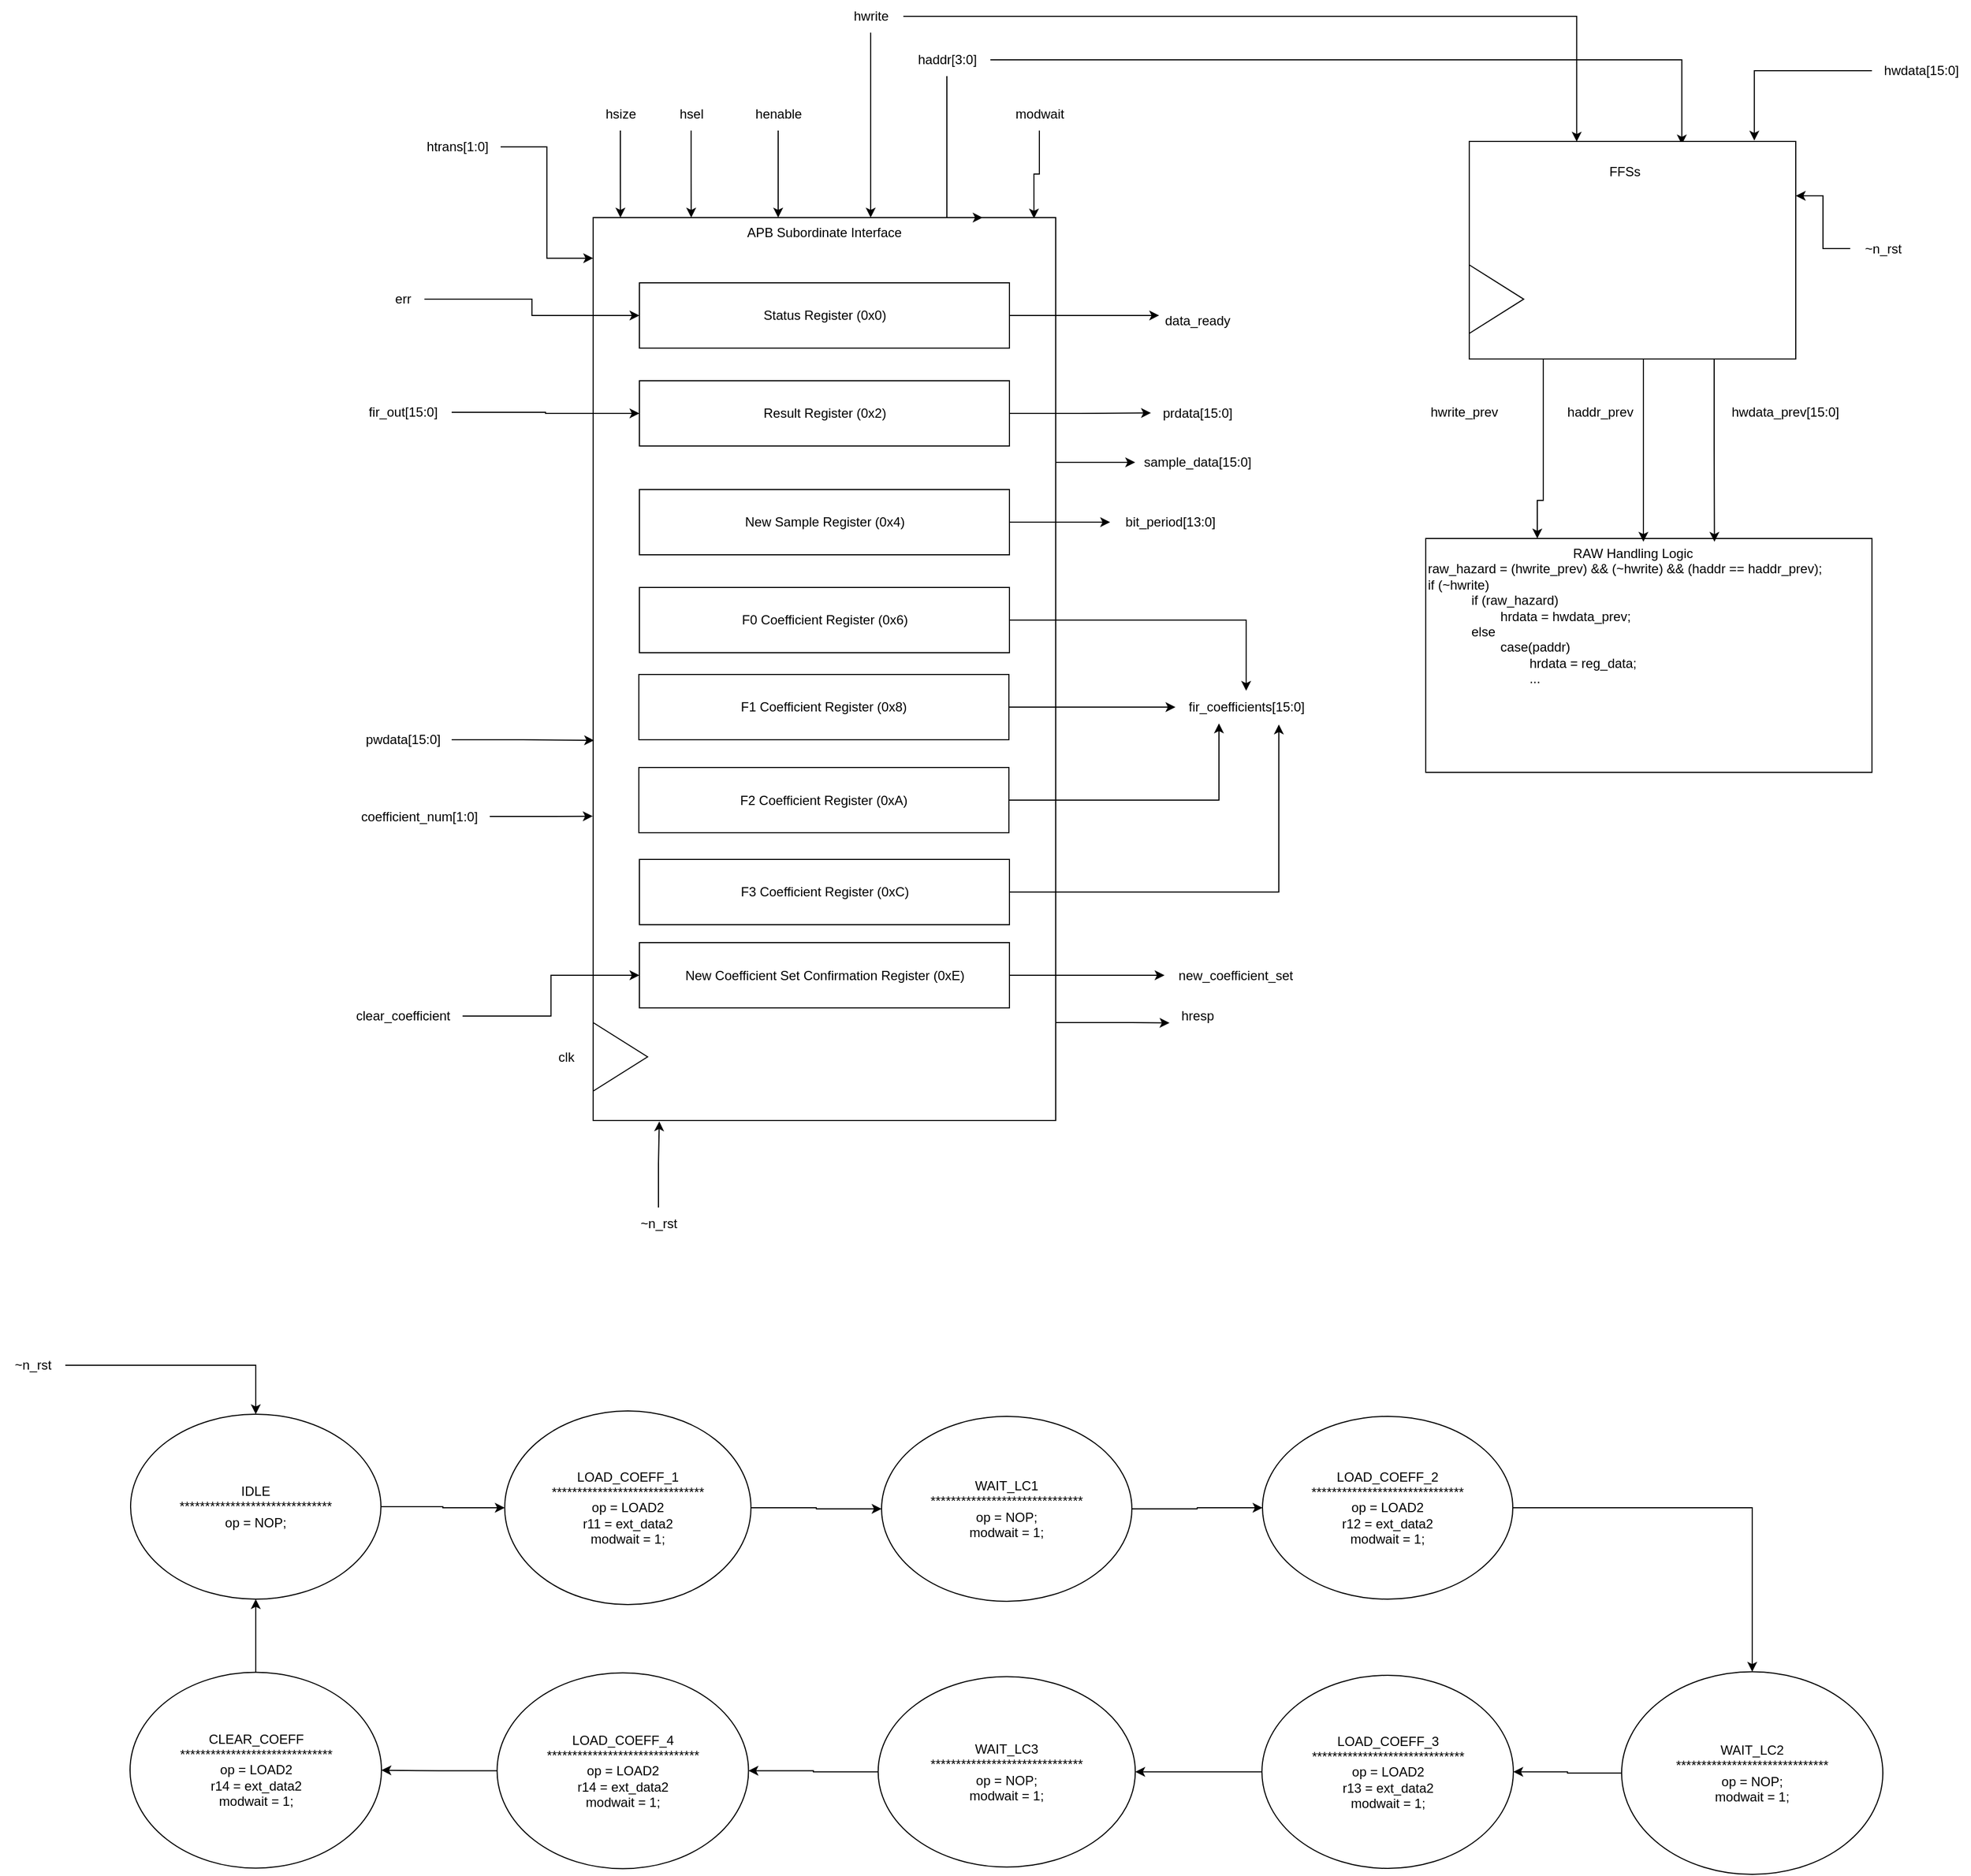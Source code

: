 <mxfile version="26.1.3">
  <diagram name="Page-1" id="P24K-qhNfImgQtz_AjTO">
    <mxGraphModel dx="5625" dy="1458" grid="1" gridSize="10" guides="1" tooltips="1" connect="1" arrows="1" fold="1" page="1" pageScale="1" pageWidth="850" pageHeight="1100" math="0" shadow="0">
      <root>
        <mxCell id="0" />
        <mxCell id="1" parent="0" />
        <mxCell id="o1OYObT5BuMIY8ksVBpy-1" value="clk" style="text;html=1;align=center;verticalAlign=middle;resizable=0;points=[];autosize=1;strokeColor=none;fillColor=none;" parent="1" vertex="1">
          <mxGeometry x="-950" y="1926.5" width="40" height="30" as="geometry" />
        </mxCell>
        <mxCell id="o1OYObT5BuMIY8ksVBpy-2" value="~n_rst" style="text;html=1;align=center;verticalAlign=middle;resizable=0;points=[];autosize=1;strokeColor=none;fillColor=none;" parent="1" vertex="1">
          <mxGeometry x="-875" y="2080" width="60" height="30" as="geometry" />
        </mxCell>
        <mxCell id="o1OYObT5BuMIY8ksVBpy-3" value="&lt;div&gt;APB Subordinate Interface&lt;/div&gt;" style="rounded=0;whiteSpace=wrap;html=1;align=center;verticalAlign=top;" parent="1" vertex="1">
          <mxGeometry x="-905" y="1170" width="425" height="830" as="geometry" />
        </mxCell>
        <mxCell id="o1OYObT5BuMIY8ksVBpy-4" value="" style="triangle;whiteSpace=wrap;html=1;" parent="1" vertex="1">
          <mxGeometry x="-905" y="1910" width="50" height="63" as="geometry" />
        </mxCell>
        <mxCell id="o1OYObT5BuMIY8ksVBpy-5" style="edgeStyle=orthogonalEdgeStyle;rounded=0;orthogonalLoop=1;jettySize=auto;html=1;entryX=0.143;entryY=1.001;entryDx=0;entryDy=0;entryPerimeter=0;" parent="1" source="o1OYObT5BuMIY8ksVBpy-2" target="o1OYObT5BuMIY8ksVBpy-3" edge="1">
          <mxGeometry relative="1" as="geometry" />
        </mxCell>
        <mxCell id="o1OYObT5BuMIY8ksVBpy-6" value="Status Register (0x0)" style="rounded=0;whiteSpace=wrap;html=1;" parent="1" vertex="1">
          <mxGeometry x="-862.5" y="1230" width="340" height="60" as="geometry" />
        </mxCell>
        <mxCell id="o1OYObT5BuMIY8ksVBpy-7" value="Result Register (0x2)" style="rounded=0;whiteSpace=wrap;html=1;" parent="1" vertex="1">
          <mxGeometry x="-862.5" y="1320" width="340" height="60" as="geometry" />
        </mxCell>
        <mxCell id="o1OYObT5BuMIY8ksVBpy-8" style="edgeStyle=orthogonalEdgeStyle;rounded=0;orthogonalLoop=1;jettySize=auto;html=1;" parent="1" source="o1OYObT5BuMIY8ksVBpy-9" target="o1OYObT5BuMIY8ksVBpy-32" edge="1">
          <mxGeometry relative="1" as="geometry" />
        </mxCell>
        <mxCell id="o1OYObT5BuMIY8ksVBpy-9" value="New Sample Register (0x4)" style="rounded=0;whiteSpace=wrap;html=1;" parent="1" vertex="1">
          <mxGeometry x="-862.5" y="1420" width="340" height="60" as="geometry" />
        </mxCell>
        <mxCell id="o1OYObT5BuMIY8ksVBpy-10" style="edgeStyle=orthogonalEdgeStyle;rounded=0;orthogonalLoop=1;jettySize=auto;html=1;" parent="1" source="o1OYObT5BuMIY8ksVBpy-11" target="o1OYObT5BuMIY8ksVBpy-33" edge="1">
          <mxGeometry relative="1" as="geometry" />
        </mxCell>
        <mxCell id="o1OYObT5BuMIY8ksVBpy-11" value="F0 Coefficient Register (0x6)" style="rounded=0;whiteSpace=wrap;html=1;" parent="1" vertex="1">
          <mxGeometry x="-862.5" y="1510" width="340" height="60" as="geometry" />
        </mxCell>
        <mxCell id="o1OYObT5BuMIY8ksVBpy-13" style="edgeStyle=orthogonalEdgeStyle;rounded=0;orthogonalLoop=1;jettySize=auto;html=1;entryX=0;entryY=0.5;entryDx=0;entryDy=0;" parent="1" source="o1OYObT5BuMIY8ksVBpy-14" target="o1OYObT5BuMIY8ksVBpy-6" edge="1">
          <mxGeometry relative="1" as="geometry" />
        </mxCell>
        <mxCell id="o1OYObT5BuMIY8ksVBpy-14" value="err" style="text;html=1;align=center;verticalAlign=middle;resizable=0;points=[];autosize=1;strokeColor=none;fillColor=none;" parent="1" vertex="1">
          <mxGeometry x="-1100" y="1230" width="40" height="30" as="geometry" />
        </mxCell>
        <mxCell id="o1OYObT5BuMIY8ksVBpy-15" value="sample_data[15:0]" style="text;html=1;align=center;verticalAlign=middle;resizable=0;points=[];autosize=1;strokeColor=none;fillColor=none;" parent="1" vertex="1">
          <mxGeometry x="-410" y="1380" width="120" height="30" as="geometry" />
        </mxCell>
        <mxCell id="o1OYObT5BuMIY8ksVBpy-18" style="edgeStyle=orthogonalEdgeStyle;rounded=0;orthogonalLoop=1;jettySize=auto;html=1;entryX=0;entryY=0.5;entryDx=0;entryDy=0;" parent="1" source="JW7BccXnfLLCZpJVobOL-10" target="o1OYObT5BuMIY8ksVBpy-7" edge="1">
          <mxGeometry relative="1" as="geometry">
            <mxPoint x="-1020" y="1365" as="sourcePoint" />
            <mxPoint x="-940" y="1350" as="targetPoint" />
            <Array as="points" />
          </mxGeometry>
        </mxCell>
        <mxCell id="o1OYObT5BuMIY8ksVBpy-20" value="hsel" style="text;html=1;align=center;verticalAlign=middle;resizable=0;points=[];autosize=1;strokeColor=none;fillColor=none;" parent="1" vertex="1">
          <mxGeometry x="-840" y="1060" width="50" height="30" as="geometry" />
        </mxCell>
        <mxCell id="LpoQ7QQkOEqiTwrf-mtN-4" style="edgeStyle=orthogonalEdgeStyle;rounded=0;orthogonalLoop=1;jettySize=auto;html=1;entryX=0.651;entryY=0.014;entryDx=0;entryDy=0;entryPerimeter=0;" parent="1" source="o1OYObT5BuMIY8ksVBpy-21" target="LpoQ7QQkOEqiTwrf-mtN-5" edge="1">
          <mxGeometry relative="1" as="geometry">
            <mxPoint x="95" y="1090" as="targetPoint" />
          </mxGeometry>
        </mxCell>
        <mxCell id="o1OYObT5BuMIY8ksVBpy-21" value="haddr[3:0]" style="text;html=1;align=center;verticalAlign=middle;resizable=0;points=[];autosize=1;strokeColor=none;fillColor=none;" parent="1" vertex="1">
          <mxGeometry x="-620" y="1010" width="80" height="30" as="geometry" />
        </mxCell>
        <mxCell id="o1OYObT5BuMIY8ksVBpy-22" style="edgeStyle=orthogonalEdgeStyle;rounded=0;orthogonalLoop=1;jettySize=auto;html=1;" parent="1" source="o1OYObT5BuMIY8ksVBpy-23" target="o1OYObT5BuMIY8ksVBpy-3" edge="1">
          <mxGeometry relative="1" as="geometry">
            <Array as="points">
              <mxPoint x="-735" y="1150" />
              <mxPoint x="-735" y="1150" />
            </Array>
          </mxGeometry>
        </mxCell>
        <mxCell id="o1OYObT5BuMIY8ksVBpy-23" value="henable" style="text;html=1;align=center;verticalAlign=middle;resizable=0;points=[];autosize=1;strokeColor=none;fillColor=none;" parent="1" vertex="1">
          <mxGeometry x="-770" y="1060" width="70" height="30" as="geometry" />
        </mxCell>
        <mxCell id="o1OYObT5BuMIY8ksVBpy-24" style="edgeStyle=orthogonalEdgeStyle;rounded=0;orthogonalLoop=1;jettySize=auto;html=1;" parent="1" source="o1OYObT5BuMIY8ksVBpy-25" target="o1OYObT5BuMIY8ksVBpy-3" edge="1">
          <mxGeometry relative="1" as="geometry">
            <Array as="points">
              <mxPoint x="-650" y="1160" />
              <mxPoint x="-650" y="1160" />
            </Array>
          </mxGeometry>
        </mxCell>
        <mxCell id="LpoQ7QQkOEqiTwrf-mtN-3" style="edgeStyle=orthogonalEdgeStyle;rounded=0;orthogonalLoop=1;jettySize=auto;html=1;entryX=0.329;entryY=0.001;entryDx=0;entryDy=0;entryPerimeter=0;" parent="1" source="o1OYObT5BuMIY8ksVBpy-25" target="LpoQ7QQkOEqiTwrf-mtN-5" edge="1">
          <mxGeometry relative="1" as="geometry">
            <mxPoint y="1080" as="targetPoint" />
            <Array as="points">
              <mxPoint x="-1" y="985" />
            </Array>
          </mxGeometry>
        </mxCell>
        <mxCell id="o1OYObT5BuMIY8ksVBpy-25" value="hwrite" style="text;html=1;align=center;verticalAlign=middle;resizable=0;points=[];autosize=1;strokeColor=none;fillColor=none;" parent="1" vertex="1">
          <mxGeometry x="-680" y="970" width="60" height="30" as="geometry" />
        </mxCell>
        <mxCell id="o1OYObT5BuMIY8ksVBpy-28" value="pwdata[15:0]" style="text;html=1;align=center;verticalAlign=middle;resizable=0;points=[];autosize=1;strokeColor=none;fillColor=none;" parent="1" vertex="1">
          <mxGeometry x="-1125" y="1635" width="90" height="30" as="geometry" />
        </mxCell>
        <mxCell id="o1OYObT5BuMIY8ksVBpy-29" value="prdata[15:0]" style="text;html=1;align=center;verticalAlign=middle;resizable=0;points=[];autosize=1;strokeColor=none;fillColor=none;" parent="1" vertex="1">
          <mxGeometry x="-395" y="1335" width="90" height="30" as="geometry" />
        </mxCell>
        <mxCell id="o1OYObT5BuMIY8ksVBpy-30" value="hresp" style="text;html=1;align=center;verticalAlign=middle;resizable=0;points=[];autosize=1;strokeColor=none;fillColor=none;" parent="1" vertex="1">
          <mxGeometry x="-375" y="1889" width="50" height="30" as="geometry" />
        </mxCell>
        <mxCell id="o1OYObT5BuMIY8ksVBpy-31" value="data_ready" style="text;html=1;align=center;verticalAlign=middle;resizable=0;points=[];autosize=1;strokeColor=none;fillColor=none;" parent="1" vertex="1">
          <mxGeometry x="-390" y="1250" width="80" height="30" as="geometry" />
        </mxCell>
        <mxCell id="o1OYObT5BuMIY8ksVBpy-32" value="bit_period[13:0]" style="text;html=1;align=center;verticalAlign=middle;resizable=0;points=[];autosize=1;strokeColor=none;fillColor=none;" parent="1" vertex="1">
          <mxGeometry x="-430" y="1435" width="110" height="30" as="geometry" />
        </mxCell>
        <mxCell id="o1OYObT5BuMIY8ksVBpy-33" value="fir_coefficients[15:0]" style="text;html=1;align=center;verticalAlign=middle;resizable=0;points=[];autosize=1;strokeColor=none;fillColor=none;" parent="1" vertex="1">
          <mxGeometry x="-370" y="1605" width="130" height="30" as="geometry" />
        </mxCell>
        <mxCell id="o1OYObT5BuMIY8ksVBpy-34" style="edgeStyle=orthogonalEdgeStyle;rounded=0;orthogonalLoop=1;jettySize=auto;html=1;entryX=0.842;entryY=0;entryDx=0;entryDy=0;entryPerimeter=0;" parent="1" source="o1OYObT5BuMIY8ksVBpy-21" target="o1OYObT5BuMIY8ksVBpy-3" edge="1">
          <mxGeometry relative="1" as="geometry">
            <Array as="points">
              <mxPoint x="-580" y="1170" />
            </Array>
          </mxGeometry>
        </mxCell>
        <mxCell id="o1OYObT5BuMIY8ksVBpy-35" style="edgeStyle=orthogonalEdgeStyle;rounded=0;orthogonalLoop=1;jettySize=auto;html=1;entryX=0.212;entryY=0;entryDx=0;entryDy=0;entryPerimeter=0;" parent="1" source="o1OYObT5BuMIY8ksVBpy-20" target="o1OYObT5BuMIY8ksVBpy-3" edge="1">
          <mxGeometry relative="1" as="geometry" />
        </mxCell>
        <mxCell id="o1OYObT5BuMIY8ksVBpy-37" style="edgeStyle=orthogonalEdgeStyle;rounded=0;orthogonalLoop=1;jettySize=auto;html=1;exitX=1;exitY=0.5;exitDx=0;exitDy=0;entryX=0.063;entryY=0.333;entryDx=0;entryDy=0;entryPerimeter=0;" parent="1" source="o1OYObT5BuMIY8ksVBpy-6" target="o1OYObT5BuMIY8ksVBpy-31" edge="1">
          <mxGeometry relative="1" as="geometry">
            <mxPoint x="-522.5" y="1630" as="sourcePoint" />
          </mxGeometry>
        </mxCell>
        <mxCell id="o1OYObT5BuMIY8ksVBpy-38" style="edgeStyle=orthogonalEdgeStyle;rounded=0;orthogonalLoop=1;jettySize=auto;html=1;exitX=1;exitY=1;exitDx=0;exitDy=0;entryX=-0.009;entryY=0.71;entryDx=0;entryDy=0;entryPerimeter=0;" parent="1" source="o1OYObT5BuMIY8ksVBpy-3" target="o1OYObT5BuMIY8ksVBpy-30" edge="1">
          <mxGeometry relative="1" as="geometry">
            <Array as="points">
              <mxPoint x="-480" y="1910" />
              <mxPoint x="-410" y="1910" />
            </Array>
          </mxGeometry>
        </mxCell>
        <mxCell id="o1OYObT5BuMIY8ksVBpy-39" style="edgeStyle=orthogonalEdgeStyle;rounded=0;orthogonalLoop=1;jettySize=auto;html=1;exitX=1;exitY=0.5;exitDx=0;exitDy=0;entryX=0.028;entryY=0.486;entryDx=0;entryDy=0;entryPerimeter=0;" parent="1" source="o1OYObT5BuMIY8ksVBpy-7" target="o1OYObT5BuMIY8ksVBpy-29" edge="1">
          <mxGeometry relative="1" as="geometry" />
        </mxCell>
        <mxCell id="JW7BccXnfLLCZpJVobOL-7" style="edgeStyle=orthogonalEdgeStyle;rounded=0;orthogonalLoop=1;jettySize=auto;html=1;" parent="1" source="o1OYObT5BuMIY8ksVBpy-41" target="o1OYObT5BuMIY8ksVBpy-33" edge="1">
          <mxGeometry relative="1" as="geometry" />
        </mxCell>
        <mxCell id="o1OYObT5BuMIY8ksVBpy-41" value="F1 Coefficient Register (0x8)" style="rounded=0;whiteSpace=wrap;html=1;" parent="1" vertex="1">
          <mxGeometry x="-863" y="1590" width="340" height="60" as="geometry" />
        </mxCell>
        <mxCell id="JW7BccXnfLLCZpJVobOL-8" style="edgeStyle=orthogonalEdgeStyle;rounded=0;orthogonalLoop=1;jettySize=auto;html=1;" parent="1" source="o1OYObT5BuMIY8ksVBpy-42" target="o1OYObT5BuMIY8ksVBpy-33" edge="1">
          <mxGeometry relative="1" as="geometry">
            <mxPoint x="-340" y="1640" as="targetPoint" />
            <Array as="points">
              <mxPoint x="-330" y="1706" />
            </Array>
          </mxGeometry>
        </mxCell>
        <mxCell id="o1OYObT5BuMIY8ksVBpy-42" value="F2 Coefficient Register (0xA)" style="rounded=0;whiteSpace=wrap;html=1;" parent="1" vertex="1">
          <mxGeometry x="-863" y="1675.5" width="340" height="60" as="geometry" />
        </mxCell>
        <mxCell id="o1OYObT5BuMIY8ksVBpy-43" value="F3 Coefficient Register (0xC)" style="rounded=0;whiteSpace=wrap;html=1;" parent="1" vertex="1">
          <mxGeometry x="-862.5" y="1760" width="340" height="60" as="geometry" />
        </mxCell>
        <mxCell id="JW7BccXnfLLCZpJVobOL-14" style="edgeStyle=orthogonalEdgeStyle;rounded=0;orthogonalLoop=1;jettySize=auto;html=1;" parent="1" source="o1OYObT5BuMIY8ksVBpy-44" target="JW7BccXnfLLCZpJVobOL-15" edge="1">
          <mxGeometry relative="1" as="geometry">
            <mxPoint x="-390" y="1866.5" as="targetPoint" />
          </mxGeometry>
        </mxCell>
        <mxCell id="o1OYObT5BuMIY8ksVBpy-44" value="New Coefficient Set Confirmation Register (0xE)" style="rounded=0;whiteSpace=wrap;html=1;" parent="1" vertex="1">
          <mxGeometry x="-862.5" y="1836.5" width="340" height="60" as="geometry" />
        </mxCell>
        <mxCell id="JW7BccXnfLLCZpJVobOL-1" value="hsize" style="text;html=1;align=center;verticalAlign=middle;resizable=0;points=[];autosize=1;strokeColor=none;fillColor=none;" parent="1" vertex="1">
          <mxGeometry x="-905" y="1060" width="50" height="30" as="geometry" />
        </mxCell>
        <mxCell id="JW7BccXnfLLCZpJVobOL-2" style="edgeStyle=orthogonalEdgeStyle;rounded=0;orthogonalLoop=1;jettySize=auto;html=1;entryX=0.059;entryY=0;entryDx=0;entryDy=0;entryPerimeter=0;" parent="1" source="JW7BccXnfLLCZpJVobOL-1" target="o1OYObT5BuMIY8ksVBpy-3" edge="1">
          <mxGeometry relative="1" as="geometry" />
        </mxCell>
        <mxCell id="JW7BccXnfLLCZpJVobOL-3" value="htrans[1:0]" style="text;html=1;align=center;verticalAlign=middle;resizable=0;points=[];autosize=1;strokeColor=none;fillColor=none;" parent="1" vertex="1">
          <mxGeometry x="-1070" y="1090" width="80" height="30" as="geometry" />
        </mxCell>
        <mxCell id="JW7BccXnfLLCZpJVobOL-4" style="edgeStyle=orthogonalEdgeStyle;rounded=0;orthogonalLoop=1;jettySize=auto;html=1;entryX=0;entryY=0.045;entryDx=0;entryDy=0;entryPerimeter=0;" parent="1" source="JW7BccXnfLLCZpJVobOL-3" target="o1OYObT5BuMIY8ksVBpy-3" edge="1">
          <mxGeometry relative="1" as="geometry" />
        </mxCell>
        <mxCell id="JW7BccXnfLLCZpJVobOL-5" value="modwait" style="text;html=1;align=center;verticalAlign=middle;resizable=0;points=[];autosize=1;strokeColor=none;fillColor=none;" parent="1" vertex="1">
          <mxGeometry x="-530" y="1060" width="70" height="30" as="geometry" />
        </mxCell>
        <mxCell id="JW7BccXnfLLCZpJVobOL-6" style="edgeStyle=orthogonalEdgeStyle;rounded=0;orthogonalLoop=1;jettySize=auto;html=1;entryX=0.953;entryY=0.001;entryDx=0;entryDy=0;entryPerimeter=0;" parent="1" source="JW7BccXnfLLCZpJVobOL-5" target="o1OYObT5BuMIY8ksVBpy-3" edge="1">
          <mxGeometry relative="1" as="geometry" />
        </mxCell>
        <mxCell id="JW7BccXnfLLCZpJVobOL-9" style="edgeStyle=orthogonalEdgeStyle;rounded=0;orthogonalLoop=1;jettySize=auto;html=1;entryX=0.731;entryY=1.033;entryDx=0;entryDy=0;entryPerimeter=0;" parent="1" source="o1OYObT5BuMIY8ksVBpy-43" target="o1OYObT5BuMIY8ksVBpy-33" edge="1">
          <mxGeometry relative="1" as="geometry" />
        </mxCell>
        <mxCell id="JW7BccXnfLLCZpJVobOL-10" value="fir_out[15:0]" style="text;html=1;align=center;verticalAlign=middle;resizable=0;points=[];autosize=1;strokeColor=none;fillColor=none;" parent="1" vertex="1">
          <mxGeometry x="-1125" y="1334" width="90" height="30" as="geometry" />
        </mxCell>
        <mxCell id="JW7BccXnfLLCZpJVobOL-11" value="coefficient_num[1:0]" style="text;html=1;align=center;verticalAlign=middle;resizable=0;points=[];autosize=1;strokeColor=none;fillColor=none;" parent="1" vertex="1">
          <mxGeometry x="-1130" y="1705.5" width="130" height="30" as="geometry" />
        </mxCell>
        <mxCell id="JW7BccXnfLLCZpJVobOL-13" style="edgeStyle=orthogonalEdgeStyle;rounded=0;orthogonalLoop=1;jettySize=auto;html=1;entryX=0;entryY=0.5;entryDx=0;entryDy=0;" parent="1" source="JW7BccXnfLLCZpJVobOL-12" target="o1OYObT5BuMIY8ksVBpy-44" edge="1">
          <mxGeometry relative="1" as="geometry" />
        </mxCell>
        <mxCell id="JW7BccXnfLLCZpJVobOL-12" value="clear_coefficient" style="text;html=1;align=center;verticalAlign=middle;resizable=0;points=[];autosize=1;strokeColor=none;fillColor=none;" parent="1" vertex="1">
          <mxGeometry x="-1135" y="1889" width="110" height="30" as="geometry" />
        </mxCell>
        <mxCell id="JW7BccXnfLLCZpJVobOL-15" value="new_coefficient_set" style="text;html=1;align=center;verticalAlign=middle;resizable=0;points=[];autosize=1;strokeColor=none;fillColor=none;" parent="1" vertex="1">
          <mxGeometry x="-380" y="1851.5" width="130" height="30" as="geometry" />
        </mxCell>
        <mxCell id="JW7BccXnfLLCZpJVobOL-19" style="edgeStyle=orthogonalEdgeStyle;rounded=0;orthogonalLoop=1;jettySize=auto;html=1;entryX=-0.001;entryY=0.663;entryDx=0;entryDy=0;entryPerimeter=0;" parent="1" source="JW7BccXnfLLCZpJVobOL-11" target="o1OYObT5BuMIY8ksVBpy-3" edge="1">
          <mxGeometry relative="1" as="geometry" />
        </mxCell>
        <mxCell id="JW7BccXnfLLCZpJVobOL-20" style="edgeStyle=orthogonalEdgeStyle;rounded=0;orthogonalLoop=1;jettySize=auto;html=1;entryX=0.002;entryY=0.579;entryDx=0;entryDy=0;entryPerimeter=0;" parent="1" source="o1OYObT5BuMIY8ksVBpy-28" target="o1OYObT5BuMIY8ksVBpy-3" edge="1">
          <mxGeometry relative="1" as="geometry" />
        </mxCell>
        <mxCell id="fwudxveZ5-e4nDieEfGb-2" style="edgeStyle=orthogonalEdgeStyle;rounded=0;orthogonalLoop=1;jettySize=auto;html=1;exitX=1;exitY=0.25;exitDx=0;exitDy=0;entryX=0.025;entryY=0.5;entryDx=0;entryDy=0;entryPerimeter=0;" parent="1" source="o1OYObT5BuMIY8ksVBpy-3" target="o1OYObT5BuMIY8ksVBpy-15" edge="1">
          <mxGeometry relative="1" as="geometry">
            <Array as="points">
              <mxPoint x="-480" y="1395" />
            </Array>
          </mxGeometry>
        </mxCell>
        <mxCell id="LpoQ7QQkOEqiTwrf-mtN-2" value="&lt;span style=&quot;white-space: pre;&quot;&gt;&#x9;&lt;/span&gt;&lt;span style=&quot;white-space: pre;&quot;&gt;&#x9;&lt;/span&gt;&lt;span style=&quot;white-space: pre;&quot;&gt;&#x9;&lt;/span&gt;&lt;span style=&quot;white-space: pre;&quot;&gt;&#x9;&lt;/span&gt;&lt;span style=&quot;white-space: pre;&quot;&gt;&#x9;&lt;/span&gt;RAW Handling Logic&lt;div&gt;raw_hazard = (hwrite_prev) &amp;amp;&amp;amp; (~hwrite) &amp;amp;&amp;amp; (haddr == haddr_prev);&lt;br&gt;&lt;/div&gt;&lt;div&gt;if (~hwrite)&lt;/div&gt;&lt;blockquote style=&quot;margin: 0 0 0 40px; border: none; padding: 0px;&quot;&gt;&lt;div&gt;if (raw_hazard)&lt;/div&gt;&lt;div&gt;&lt;span style=&quot;white-space: pre;&quot;&gt;&#x9;&lt;/span&gt;hrdata = hwdata_prev;&lt;/div&gt;&lt;div&gt;else&amp;nbsp;&lt;/div&gt;&lt;div&gt;&lt;span style=&quot;white-space: pre;&quot;&gt;&#x9;&lt;/span&gt;case(paddr)&amp;nbsp;&lt;/div&gt;&lt;div&gt;&lt;span style=&quot;white-space: pre;&quot;&gt;&#x9;&lt;/span&gt;&lt;span style=&quot;white-space: pre;&quot;&gt;&#x9;&lt;/span&gt;hrdata = reg_data;&lt;br&gt;&lt;/div&gt;&lt;div&gt;&lt;span style=&quot;white-space: pre;&quot;&gt;&#x9;&lt;/span&gt;&lt;span style=&quot;white-space: pre;&quot;&gt;&#x9;&lt;/span&gt;...&lt;br&gt;&lt;/div&gt;&lt;/blockquote&gt;" style="rounded=0;whiteSpace=wrap;html=1;verticalAlign=top;align=left;" parent="1" vertex="1">
          <mxGeometry x="-140" y="1465" width="410" height="215" as="geometry" />
        </mxCell>
        <mxCell id="LpoQ7QQkOEqiTwrf-mtN-9" style="edgeStyle=orthogonalEdgeStyle;rounded=0;orthogonalLoop=1;jettySize=auto;html=1;exitX=0.25;exitY=1;exitDx=0;exitDy=0;entryX=0.25;entryY=0;entryDx=0;entryDy=0;" parent="1" source="LpoQ7QQkOEqiTwrf-mtN-5" target="LpoQ7QQkOEqiTwrf-mtN-2" edge="1">
          <mxGeometry relative="1" as="geometry">
            <Array as="points">
              <mxPoint x="-32" y="1300" />
              <mxPoint x="-32" y="1430" />
            </Array>
          </mxGeometry>
        </mxCell>
        <mxCell id="LpoQ7QQkOEqiTwrf-mtN-5" value="&lt;span style=&quot;white-space: pre;&quot;&gt;&#x9;&lt;/span&gt;&lt;div&gt;&lt;span style=&quot;white-space: pre;&quot;&gt;&#x9;&lt;/span&gt;&lt;span style=&quot;white-space: pre;&quot;&gt;&#x9;&lt;/span&gt;&amp;nbsp; &amp;nbsp; &amp;nbsp; &amp;nbsp; &amp;nbsp; &amp;nbsp; &amp;nbsp; &amp;nbsp; &amp;nbsp; &amp;nbsp; &amp;nbsp; FFSs&lt;div&gt;&lt;span style=&quot;white-space: pre;&quot;&gt;&#x9;&lt;/span&gt;&lt;br&gt;&lt;/div&gt;&lt;/div&gt;" style="rounded=0;whiteSpace=wrap;html=1;verticalAlign=top;align=left;" parent="1" vertex="1">
          <mxGeometry x="-100" y="1100" width="300" height="200" as="geometry" />
        </mxCell>
        <mxCell id="LpoQ7QQkOEqiTwrf-mtN-6" value="" style="triangle;whiteSpace=wrap;html=1;" parent="1" vertex="1">
          <mxGeometry x="-100" y="1213.5" width="50" height="63" as="geometry" />
        </mxCell>
        <mxCell id="LpoQ7QQkOEqiTwrf-mtN-7" style="edgeStyle=orthogonalEdgeStyle;rounded=0;orthogonalLoop=1;jettySize=auto;html=1;entryX=1;entryY=0.25;entryDx=0;entryDy=0;" parent="1" source="LpoQ7QQkOEqiTwrf-mtN-8" target="LpoQ7QQkOEqiTwrf-mtN-5" edge="1">
          <mxGeometry relative="1" as="geometry">
            <mxPoint x="311" y="1104.5" as="targetPoint" />
          </mxGeometry>
        </mxCell>
        <mxCell id="LpoQ7QQkOEqiTwrf-mtN-8" value="~n_rst" style="text;html=1;align=center;verticalAlign=middle;resizable=0;points=[];autosize=1;strokeColor=none;fillColor=none;" parent="1" vertex="1">
          <mxGeometry x="250" y="1183.5" width="60" height="30" as="geometry" />
        </mxCell>
        <mxCell id="LpoQ7QQkOEqiTwrf-mtN-10" style="edgeStyle=orthogonalEdgeStyle;rounded=0;orthogonalLoop=1;jettySize=auto;html=1;exitX=0.75;exitY=1;exitDx=0;exitDy=0;" parent="1" source="LpoQ7QQkOEqiTwrf-mtN-5" edge="1">
          <mxGeometry relative="1" as="geometry">
            <mxPoint x="60" y="1468" as="targetPoint" />
            <Array as="points">
              <mxPoint x="60" y="1300" />
              <mxPoint x="60" y="1468" />
            </Array>
          </mxGeometry>
        </mxCell>
        <mxCell id="LpoQ7QQkOEqiTwrf-mtN-11" value="hwrite_prev" style="text;html=1;align=center;verticalAlign=middle;resizable=0;points=[];autosize=1;strokeColor=none;fillColor=none;" parent="1" vertex="1">
          <mxGeometry x="-150" y="1334" width="90" height="30" as="geometry" />
        </mxCell>
        <mxCell id="LpoQ7QQkOEqiTwrf-mtN-12" value="haddr_prev" style="text;html=1;align=center;verticalAlign=middle;resizable=0;points=[];autosize=1;strokeColor=none;fillColor=none;" parent="1" vertex="1">
          <mxGeometry x="-20" y="1334" width="80" height="30" as="geometry" />
        </mxCell>
        <mxCell id="LpoQ7QQkOEqiTwrf-mtN-14" style="edgeStyle=orthogonalEdgeStyle;rounded=0;orthogonalLoop=1;jettySize=auto;html=1;entryX=0.873;entryY=-0.004;entryDx=0;entryDy=0;entryPerimeter=0;" parent="1" source="LpoQ7QQkOEqiTwrf-mtN-13" target="LpoQ7QQkOEqiTwrf-mtN-5" edge="1">
          <mxGeometry relative="1" as="geometry">
            <mxPoint x="160" y="1090" as="targetPoint" />
          </mxGeometry>
        </mxCell>
        <mxCell id="LpoQ7QQkOEqiTwrf-mtN-13" value="hwdata[15:0]" style="text;html=1;align=center;verticalAlign=middle;resizable=0;points=[];autosize=1;strokeColor=none;fillColor=none;" parent="1" vertex="1">
          <mxGeometry x="270" y="1020" width="90" height="30" as="geometry" />
        </mxCell>
        <mxCell id="LpoQ7QQkOEqiTwrf-mtN-15" style="edgeStyle=orthogonalEdgeStyle;rounded=0;orthogonalLoop=1;jettySize=auto;html=1;exitX=0.75;exitY=1;exitDx=0;exitDy=0;entryX=0.647;entryY=0.014;entryDx=0;entryDy=0;entryPerimeter=0;" parent="1" source="LpoQ7QQkOEqiTwrf-mtN-5" target="LpoQ7QQkOEqiTwrf-mtN-2" edge="1">
          <mxGeometry relative="1" as="geometry" />
        </mxCell>
        <mxCell id="LpoQ7QQkOEqiTwrf-mtN-16" value="hwdata_prev[15:0]" style="text;html=1;align=center;verticalAlign=middle;resizable=0;points=[];autosize=1;strokeColor=none;fillColor=none;" parent="1" vertex="1">
          <mxGeometry x="130" y="1334" width="120" height="30" as="geometry" />
        </mxCell>
        <mxCell id="3QsRiTd6nPxtawyFbft6-2" style="edgeStyle=orthogonalEdgeStyle;rounded=0;orthogonalLoop=1;jettySize=auto;html=1;exitX=1;exitY=0.5;exitDx=0;exitDy=0;entryX=0;entryY=0.5;entryDx=0;entryDy=0;" edge="1" parent="1" source="LpoQ7QQkOEqiTwrf-mtN-18" target="LpoQ7QQkOEqiTwrf-mtN-22">
          <mxGeometry relative="1" as="geometry" />
        </mxCell>
        <mxCell id="LpoQ7QQkOEqiTwrf-mtN-18" value="&lt;div&gt;IDLE&lt;/div&gt;&lt;div&gt;******************************&lt;/div&gt;&lt;div&gt;op = NOP;&lt;/div&gt;" style="ellipse;whiteSpace=wrap;html=1;" parent="1" vertex="1">
          <mxGeometry x="-1330" y="2270" width="230" height="170" as="geometry" />
        </mxCell>
        <mxCell id="LpoQ7QQkOEqiTwrf-mtN-19" style="edgeStyle=orthogonalEdgeStyle;rounded=0;orthogonalLoop=1;jettySize=auto;html=1;entryX=0.5;entryY=0;entryDx=0;entryDy=0;" parent="1" source="LpoQ7QQkOEqiTwrf-mtN-20" target="LpoQ7QQkOEqiTwrf-mtN-18" edge="1">
          <mxGeometry relative="1" as="geometry" />
        </mxCell>
        <mxCell id="LpoQ7QQkOEqiTwrf-mtN-20" value="~n_rst" style="text;html=1;align=center;verticalAlign=middle;resizable=0;points=[];autosize=1;strokeColor=none;fillColor=none;" parent="1" vertex="1">
          <mxGeometry x="-1450" y="2210" width="60" height="30" as="geometry" />
        </mxCell>
        <mxCell id="3QsRiTd6nPxtawyFbft6-3" style="edgeStyle=orthogonalEdgeStyle;rounded=0;orthogonalLoop=1;jettySize=auto;html=1;exitX=1;exitY=0.5;exitDx=0;exitDy=0;entryX=0;entryY=0.5;entryDx=0;entryDy=0;" edge="1" parent="1" source="LpoQ7QQkOEqiTwrf-mtN-22" target="LpoQ7QQkOEqiTwrf-mtN-31">
          <mxGeometry relative="1" as="geometry" />
        </mxCell>
        <mxCell id="LpoQ7QQkOEqiTwrf-mtN-22" value="&lt;div&gt;LOAD_COEFF_1&lt;/div&gt;&lt;div&gt;******************************&lt;/div&gt;&lt;div&gt;op = LOAD2&lt;/div&gt;&lt;div&gt;r11 = ext_data2&lt;/div&gt;&lt;div&gt;modwait = 1;&lt;/div&gt;" style="ellipse;whiteSpace=wrap;html=1;verticalAlign=middle;" parent="1" vertex="1">
          <mxGeometry x="-986.25" y="2267" width="226.25" height="178" as="geometry" />
        </mxCell>
        <mxCell id="3QsRiTd6nPxtawyFbft6-5" style="edgeStyle=orthogonalEdgeStyle;rounded=0;orthogonalLoop=1;jettySize=auto;html=1;exitX=1;exitY=0.5;exitDx=0;exitDy=0;entryX=0.5;entryY=0;entryDx=0;entryDy=0;" edge="1" parent="1" source="LpoQ7QQkOEqiTwrf-mtN-24" target="LpoQ7QQkOEqiTwrf-mtN-33">
          <mxGeometry relative="1" as="geometry" />
        </mxCell>
        <mxCell id="LpoQ7QQkOEqiTwrf-mtN-24" value="&lt;div&gt;LOAD_COEFF_2&lt;/div&gt;&lt;div&gt;******************************&lt;/div&gt;&lt;div&gt;&lt;div&gt;op = LOAD2&lt;/div&gt;&lt;div&gt;r12 = ext_data2&lt;/div&gt;&lt;div&gt;modwait = 1;&lt;/div&gt;&lt;/div&gt;" style="ellipse;whiteSpace=wrap;html=1;verticalAlign=middle;" parent="1" vertex="1">
          <mxGeometry x="-290" y="2272" width="230" height="168" as="geometry" />
        </mxCell>
        <mxCell id="3QsRiTd6nPxtawyFbft6-7" style="edgeStyle=orthogonalEdgeStyle;rounded=0;orthogonalLoop=1;jettySize=auto;html=1;exitX=0;exitY=0.5;exitDx=0;exitDy=0;entryX=1;entryY=0.5;entryDx=0;entryDy=0;" edge="1" parent="1" source="LpoQ7QQkOEqiTwrf-mtN-26" target="LpoQ7QQkOEqiTwrf-mtN-35">
          <mxGeometry relative="1" as="geometry" />
        </mxCell>
        <mxCell id="LpoQ7QQkOEqiTwrf-mtN-26" value="&lt;div&gt;LOAD_COEFF_3&lt;/div&gt;&lt;div&gt;******************************&lt;/div&gt;&lt;div&gt;&lt;div&gt;op = LOAD2&lt;/div&gt;&lt;div&gt;r13 = ext_data2&lt;/div&gt;&lt;div&gt;modwait = 1;&lt;/div&gt;&lt;/div&gt;" style="ellipse;whiteSpace=wrap;html=1;verticalAlign=middle;" parent="1" vertex="1">
          <mxGeometry x="-290.5" y="2510" width="231" height="177.5" as="geometry" />
        </mxCell>
        <mxCell id="3QsRiTd6nPxtawyFbft6-9" style="edgeStyle=orthogonalEdgeStyle;rounded=0;orthogonalLoop=1;jettySize=auto;html=1;exitX=0;exitY=0.5;exitDx=0;exitDy=0;entryX=1;entryY=0.5;entryDx=0;entryDy=0;" edge="1" parent="1" source="LpoQ7QQkOEqiTwrf-mtN-28" target="3QsRiTd6nPxtawyFbft6-1">
          <mxGeometry relative="1" as="geometry" />
        </mxCell>
        <mxCell id="LpoQ7QQkOEqiTwrf-mtN-28" value="&lt;div&gt;LOAD_COEFF_4&lt;/div&gt;&lt;div&gt;******************************&lt;/div&gt;&lt;div&gt;&lt;div&gt;op = LOAD2&lt;/div&gt;&lt;div&gt;r14 = ext_data2&lt;/div&gt;&lt;div&gt;modwait = 1;&lt;/div&gt;&lt;/div&gt;" style="ellipse;whiteSpace=wrap;html=1;verticalAlign=middle;" parent="1" vertex="1">
          <mxGeometry x="-993.25" y="2507.75" width="231" height="180" as="geometry" />
        </mxCell>
        <mxCell id="3QsRiTd6nPxtawyFbft6-4" style="edgeStyle=orthogonalEdgeStyle;rounded=0;orthogonalLoop=1;jettySize=auto;html=1;exitX=1;exitY=0.5;exitDx=0;exitDy=0;entryX=0;entryY=0.5;entryDx=0;entryDy=0;" edge="1" parent="1" source="LpoQ7QQkOEqiTwrf-mtN-31" target="LpoQ7QQkOEqiTwrf-mtN-24">
          <mxGeometry relative="1" as="geometry" />
        </mxCell>
        <mxCell id="LpoQ7QQkOEqiTwrf-mtN-31" value="&lt;div&gt;WAIT_LC1&lt;/div&gt;&lt;div&gt;******************************&lt;/div&gt;&lt;div&gt;op = NOP;&lt;/div&gt;&lt;div&gt;modwait = 1;&lt;/div&gt;" style="ellipse;whiteSpace=wrap;html=1;verticalAlign=middle;" parent="1" vertex="1">
          <mxGeometry x="-640" y="2272" width="230" height="170" as="geometry" />
        </mxCell>
        <mxCell id="3QsRiTd6nPxtawyFbft6-6" style="edgeStyle=orthogonalEdgeStyle;rounded=0;orthogonalLoop=1;jettySize=auto;html=1;exitX=0;exitY=0.5;exitDx=0;exitDy=0;entryX=1;entryY=0.5;entryDx=0;entryDy=0;" edge="1" parent="1" source="LpoQ7QQkOEqiTwrf-mtN-33" target="LpoQ7QQkOEqiTwrf-mtN-26">
          <mxGeometry relative="1" as="geometry" />
        </mxCell>
        <mxCell id="LpoQ7QQkOEqiTwrf-mtN-33" value="&lt;div&gt;WAIT_LC2&lt;/div&gt;&lt;div&gt;******************************&lt;/div&gt;&lt;div&gt;&lt;div&gt;op = NOP;&lt;/div&gt;&lt;div&gt;modwait = 1;&lt;/div&gt;&lt;/div&gt;" style="ellipse;whiteSpace=wrap;html=1;verticalAlign=middle;" parent="1" vertex="1">
          <mxGeometry x="40" y="2506.75" width="240" height="186.25" as="geometry" />
        </mxCell>
        <mxCell id="3QsRiTd6nPxtawyFbft6-8" style="edgeStyle=orthogonalEdgeStyle;rounded=0;orthogonalLoop=1;jettySize=auto;html=1;exitX=0;exitY=0.5;exitDx=0;exitDy=0;entryX=1;entryY=0.5;entryDx=0;entryDy=0;" edge="1" parent="1" source="LpoQ7QQkOEqiTwrf-mtN-35" target="LpoQ7QQkOEqiTwrf-mtN-28">
          <mxGeometry relative="1" as="geometry" />
        </mxCell>
        <mxCell id="LpoQ7QQkOEqiTwrf-mtN-35" value="&lt;div&gt;WAIT_LC3&lt;/div&gt;&lt;div&gt;******************************&lt;/div&gt;&lt;div&gt;&lt;div&gt;op = NOP;&lt;/div&gt;&lt;div&gt;modwait = 1;&lt;/div&gt;&lt;/div&gt;" style="ellipse;whiteSpace=wrap;html=1;verticalAlign=middle;" parent="1" vertex="1">
          <mxGeometry x="-643.12" y="2511.25" width="236.25" height="175" as="geometry" />
        </mxCell>
        <mxCell id="3QsRiTd6nPxtawyFbft6-10" style="edgeStyle=orthogonalEdgeStyle;rounded=0;orthogonalLoop=1;jettySize=auto;html=1;exitX=0.5;exitY=0;exitDx=0;exitDy=0;entryX=0.5;entryY=1;entryDx=0;entryDy=0;" edge="1" parent="1" source="3QsRiTd6nPxtawyFbft6-1" target="LpoQ7QQkOEqiTwrf-mtN-18">
          <mxGeometry relative="1" as="geometry" />
        </mxCell>
        <mxCell id="3QsRiTd6nPxtawyFbft6-1" value="&lt;div&gt;CLEAR_COEFF&lt;/div&gt;&lt;div&gt;******************************&lt;/div&gt;&lt;div&gt;&lt;div&gt;op = LOAD2&lt;/div&gt;&lt;div&gt;r14 = ext_data2&lt;/div&gt;&lt;div&gt;modwait = 1;&lt;/div&gt;&lt;/div&gt;" style="ellipse;whiteSpace=wrap;html=1;verticalAlign=middle;" vertex="1" parent="1">
          <mxGeometry x="-1330.5" y="2507.25" width="231" height="180" as="geometry" />
        </mxCell>
      </root>
    </mxGraphModel>
  </diagram>
</mxfile>
